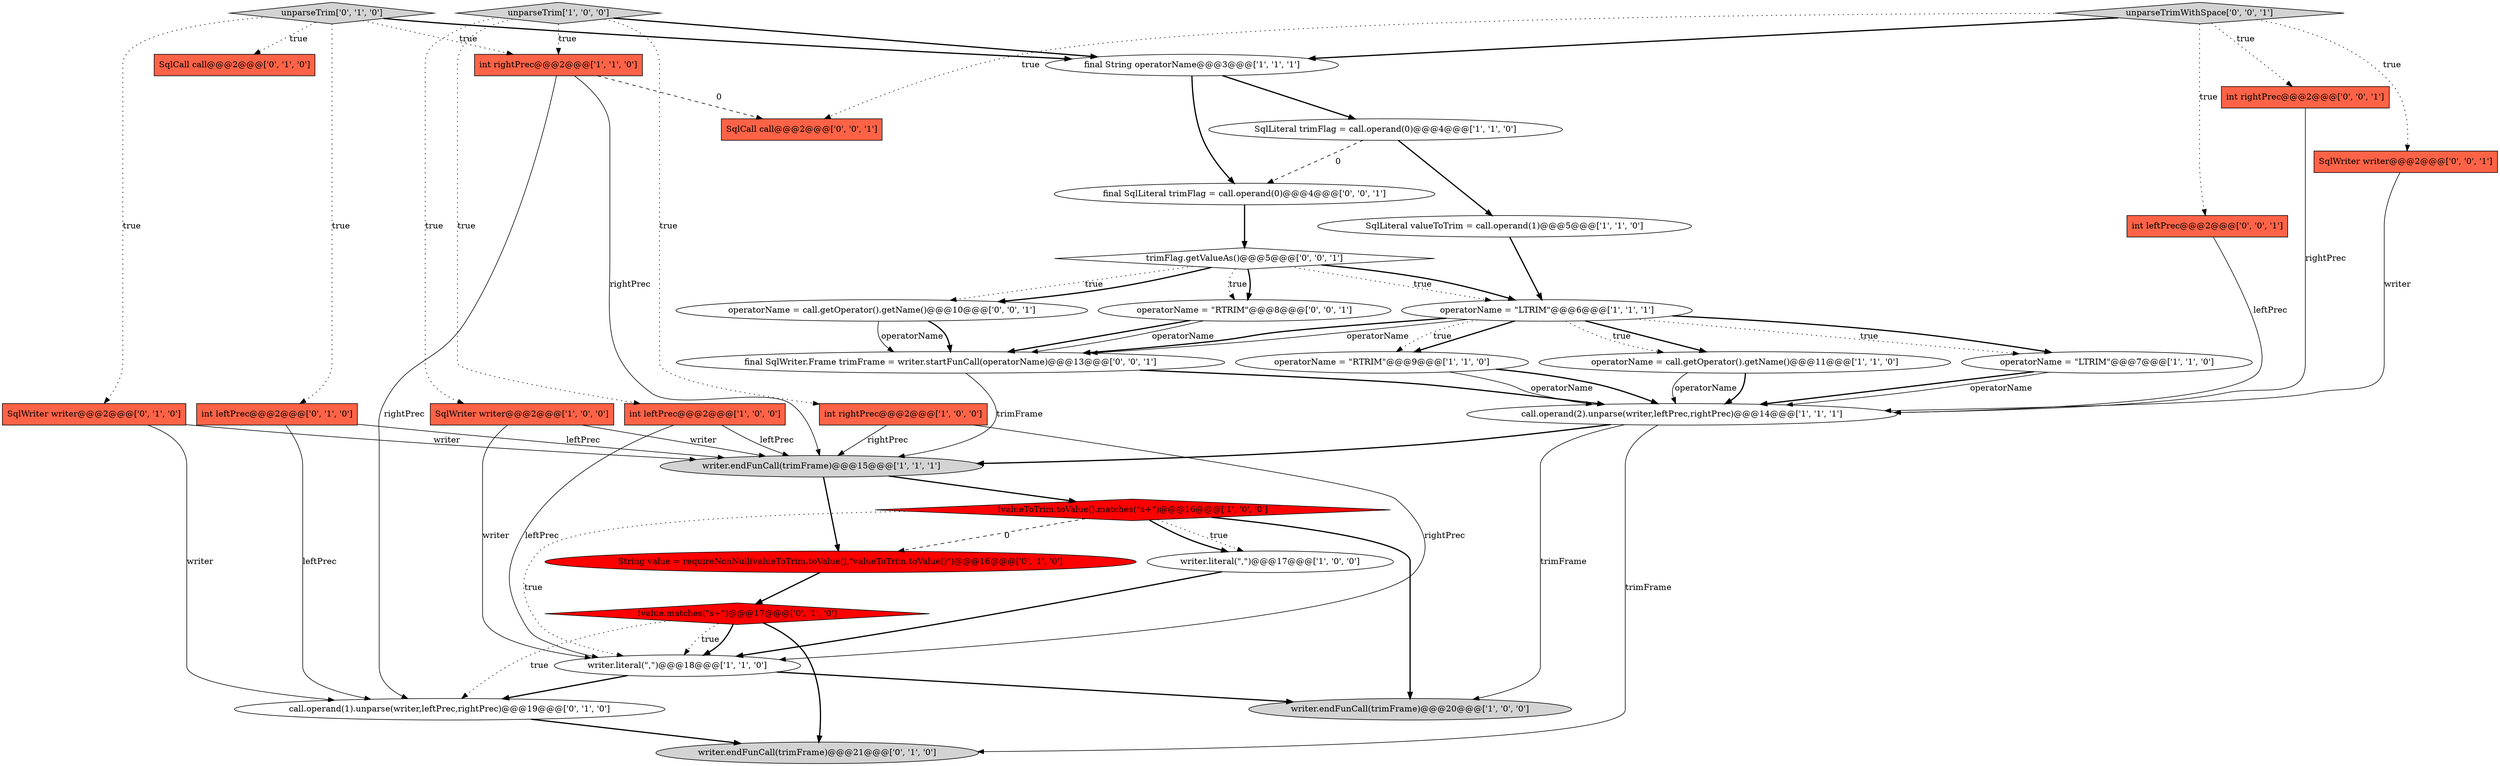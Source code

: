 digraph {
16 [style = filled, label = "SqlLiteral trimFlag = call.operand(0)@@@4@@@['1', '1', '0']", fillcolor = white, shape = ellipse image = "AAA0AAABBB1BBB"];
25 [style = filled, label = "call.operand(1).unparse(writer,leftPrec,rightPrec)@@@19@@@['0', '1', '0']", fillcolor = white, shape = ellipse image = "AAA0AAABBB2BBB"];
1 [style = filled, label = "writer.literal(\",\")@@@18@@@['1', '1', '0']", fillcolor = white, shape = ellipse image = "AAA0AAABBB1BBB"];
2 [style = filled, label = "int leftPrec@@@2@@@['1', '0', '0']", fillcolor = tomato, shape = box image = "AAA0AAABBB1BBB"];
32 [style = filled, label = "int rightPrec@@@2@@@['0', '0', '1']", fillcolor = tomato, shape = box image = "AAA0AAABBB3BBB"];
12 [style = filled, label = "unparseTrim['1', '0', '0']", fillcolor = lightgray, shape = diamond image = "AAA0AAABBB1BBB"];
7 [style = filled, label = "int rightPrec@@@2@@@['1', '0', '0']", fillcolor = tomato, shape = box image = "AAA0AAABBB1BBB"];
30 [style = filled, label = "operatorName = \"RTRIM\"@@@8@@@['0', '0', '1']", fillcolor = white, shape = ellipse image = "AAA0AAABBB3BBB"];
33 [style = filled, label = "SqlWriter writer@@@2@@@['0', '0', '1']", fillcolor = tomato, shape = box image = "AAA0AAABBB3BBB"];
5 [style = filled, label = "operatorName = \"LTRIM\"@@@7@@@['1', '1', '0']", fillcolor = white, shape = ellipse image = "AAA0AAABBB1BBB"];
20 [style = filled, label = "String value = requireNonNull(valueToTrim.toValue(),\"valueToTrim.toValue()\")@@@16@@@['0', '1', '0']", fillcolor = red, shape = ellipse image = "AAA1AAABBB2BBB"];
29 [style = filled, label = "final SqlLiteral trimFlag = call.operand(0)@@@4@@@['0', '0', '1']", fillcolor = white, shape = ellipse image = "AAA0AAABBB3BBB"];
6 [style = filled, label = "operatorName = call.getOperator().getName()@@@11@@@['1', '1', '0']", fillcolor = white, shape = ellipse image = "AAA0AAABBB1BBB"];
26 [style = filled, label = "operatorName = call.getOperator().getName()@@@10@@@['0', '0', '1']", fillcolor = white, shape = ellipse image = "AAA0AAABBB3BBB"];
21 [style = filled, label = "SqlWriter writer@@@2@@@['0', '1', '0']", fillcolor = tomato, shape = box image = "AAA0AAABBB2BBB"];
24 [style = filled, label = "int leftPrec@@@2@@@['0', '1', '0']", fillcolor = tomato, shape = box image = "AAA0AAABBB2BBB"];
17 [style = filled, label = "writer.endFunCall(trimFrame)@@@15@@@['1', '1', '1']", fillcolor = lightgray, shape = ellipse image = "AAA0AAABBB1BBB"];
28 [style = filled, label = "int leftPrec@@@2@@@['0', '0', '1']", fillcolor = tomato, shape = box image = "AAA0AAABBB3BBB"];
19 [style = filled, label = "writer.endFunCall(trimFrame)@@@21@@@['0', '1', '0']", fillcolor = lightgray, shape = ellipse image = "AAA0AAABBB2BBB"];
27 [style = filled, label = "unparseTrimWithSpace['0', '0', '1']", fillcolor = lightgray, shape = diamond image = "AAA0AAABBB3BBB"];
15 [style = filled, label = "SqlLiteral valueToTrim = call.operand(1)@@@5@@@['1', '1', '0']", fillcolor = white, shape = ellipse image = "AAA0AAABBB1BBB"];
3 [style = filled, label = "call.operand(2).unparse(writer,leftPrec,rightPrec)@@@14@@@['1', '1', '1']", fillcolor = white, shape = ellipse image = "AAA0AAABBB1BBB"];
22 [style = filled, label = "!value.matches(\"\s+\")@@@17@@@['0', '1', '0']", fillcolor = red, shape = diamond image = "AAA1AAABBB2BBB"];
10 [style = filled, label = "writer.endFunCall(trimFrame)@@@20@@@['1', '0', '0']", fillcolor = lightgray, shape = ellipse image = "AAA0AAABBB1BBB"];
31 [style = filled, label = "final SqlWriter.Frame trimFrame = writer.startFunCall(operatorName)@@@13@@@['0', '0', '1']", fillcolor = white, shape = ellipse image = "AAA0AAABBB3BBB"];
14 [style = filled, label = "!valueToTrim.toValue().matches(\"\s+\")@@@16@@@['1', '0', '0']", fillcolor = red, shape = diamond image = "AAA1AAABBB1BBB"];
8 [style = filled, label = "operatorName = \"LTRIM\"@@@6@@@['1', '1', '1']", fillcolor = white, shape = ellipse image = "AAA0AAABBB1BBB"];
11 [style = filled, label = "final String operatorName@@@3@@@['1', '1', '1']", fillcolor = white, shape = ellipse image = "AAA0AAABBB1BBB"];
13 [style = filled, label = "int rightPrec@@@2@@@['1', '1', '0']", fillcolor = tomato, shape = box image = "AAA0AAABBB1BBB"];
0 [style = filled, label = "operatorName = \"RTRIM\"@@@9@@@['1', '1', '0']", fillcolor = white, shape = ellipse image = "AAA0AAABBB1BBB"];
18 [style = filled, label = "SqlCall call@@@2@@@['0', '1', '0']", fillcolor = tomato, shape = box image = "AAA0AAABBB2BBB"];
4 [style = filled, label = "writer.literal(\",\")@@@17@@@['1', '0', '0']", fillcolor = white, shape = ellipse image = "AAA0AAABBB1BBB"];
34 [style = filled, label = "trimFlag.getValueAs()@@@5@@@['0', '0', '1']", fillcolor = white, shape = diamond image = "AAA0AAABBB3BBB"];
9 [style = filled, label = "SqlWriter writer@@@2@@@['1', '0', '0']", fillcolor = tomato, shape = box image = "AAA0AAABBB1BBB"];
23 [style = filled, label = "unparseTrim['0', '1', '0']", fillcolor = lightgray, shape = diamond image = "AAA0AAABBB2BBB"];
35 [style = filled, label = "SqlCall call@@@2@@@['0', '0', '1']", fillcolor = tomato, shape = box image = "AAA0AAABBB3BBB"];
7->17 [style = solid, label="rightPrec"];
5->3 [style = bold, label=""];
11->16 [style = bold, label=""];
16->15 [style = bold, label=""];
9->1 [style = solid, label="writer"];
0->3 [style = bold, label=""];
6->3 [style = bold, label=""];
27->32 [style = dotted, label="true"];
7->1 [style = solid, label="rightPrec"];
8->31 [style = bold, label=""];
22->19 [style = bold, label=""];
8->31 [style = solid, label="operatorName"];
2->17 [style = solid, label="leftPrec"];
13->35 [style = dashed, label="0"];
21->25 [style = solid, label="writer"];
27->33 [style = dotted, label="true"];
22->25 [style = dotted, label="true"];
12->11 [style = bold, label=""];
12->2 [style = dotted, label="true"];
23->21 [style = dotted, label="true"];
0->3 [style = solid, label="operatorName"];
34->8 [style = dotted, label="true"];
14->10 [style = bold, label=""];
11->29 [style = bold, label=""];
14->20 [style = dashed, label="0"];
8->6 [style = bold, label=""];
13->17 [style = solid, label="rightPrec"];
29->34 [style = bold, label=""];
26->31 [style = solid, label="operatorName"];
31->17 [style = solid, label="trimFrame"];
34->8 [style = bold, label=""];
22->1 [style = dotted, label="true"];
34->30 [style = bold, label=""];
24->17 [style = solid, label="leftPrec"];
34->26 [style = dotted, label="true"];
20->22 [style = bold, label=""];
32->3 [style = solid, label="rightPrec"];
3->19 [style = solid, label="trimFrame"];
8->0 [style = bold, label=""];
27->28 [style = dotted, label="true"];
13->25 [style = solid, label="rightPrec"];
3->10 [style = solid, label="trimFrame"];
33->3 [style = solid, label="writer"];
9->17 [style = solid, label="writer"];
26->31 [style = bold, label=""];
12->13 [style = dotted, label="true"];
5->3 [style = solid, label="operatorName"];
6->3 [style = solid, label="operatorName"];
8->6 [style = dotted, label="true"];
21->17 [style = solid, label="writer"];
8->5 [style = bold, label=""];
34->26 [style = bold, label=""];
28->3 [style = solid, label="leftPrec"];
17->14 [style = bold, label=""];
30->31 [style = bold, label=""];
27->11 [style = bold, label=""];
8->5 [style = dotted, label="true"];
23->18 [style = dotted, label="true"];
23->13 [style = dotted, label="true"];
25->19 [style = bold, label=""];
16->29 [style = dashed, label="0"];
3->17 [style = bold, label=""];
17->20 [style = bold, label=""];
8->0 [style = dotted, label="true"];
24->25 [style = solid, label="leftPrec"];
4->1 [style = bold, label=""];
14->1 [style = dotted, label="true"];
22->1 [style = bold, label=""];
23->11 [style = bold, label=""];
31->3 [style = bold, label=""];
14->4 [style = dotted, label="true"];
12->7 [style = dotted, label="true"];
1->10 [style = bold, label=""];
12->9 [style = dotted, label="true"];
30->31 [style = solid, label="operatorName"];
1->25 [style = bold, label=""];
23->24 [style = dotted, label="true"];
15->8 [style = bold, label=""];
34->30 [style = dotted, label="true"];
27->35 [style = dotted, label="true"];
14->4 [style = bold, label=""];
2->1 [style = solid, label="leftPrec"];
}
